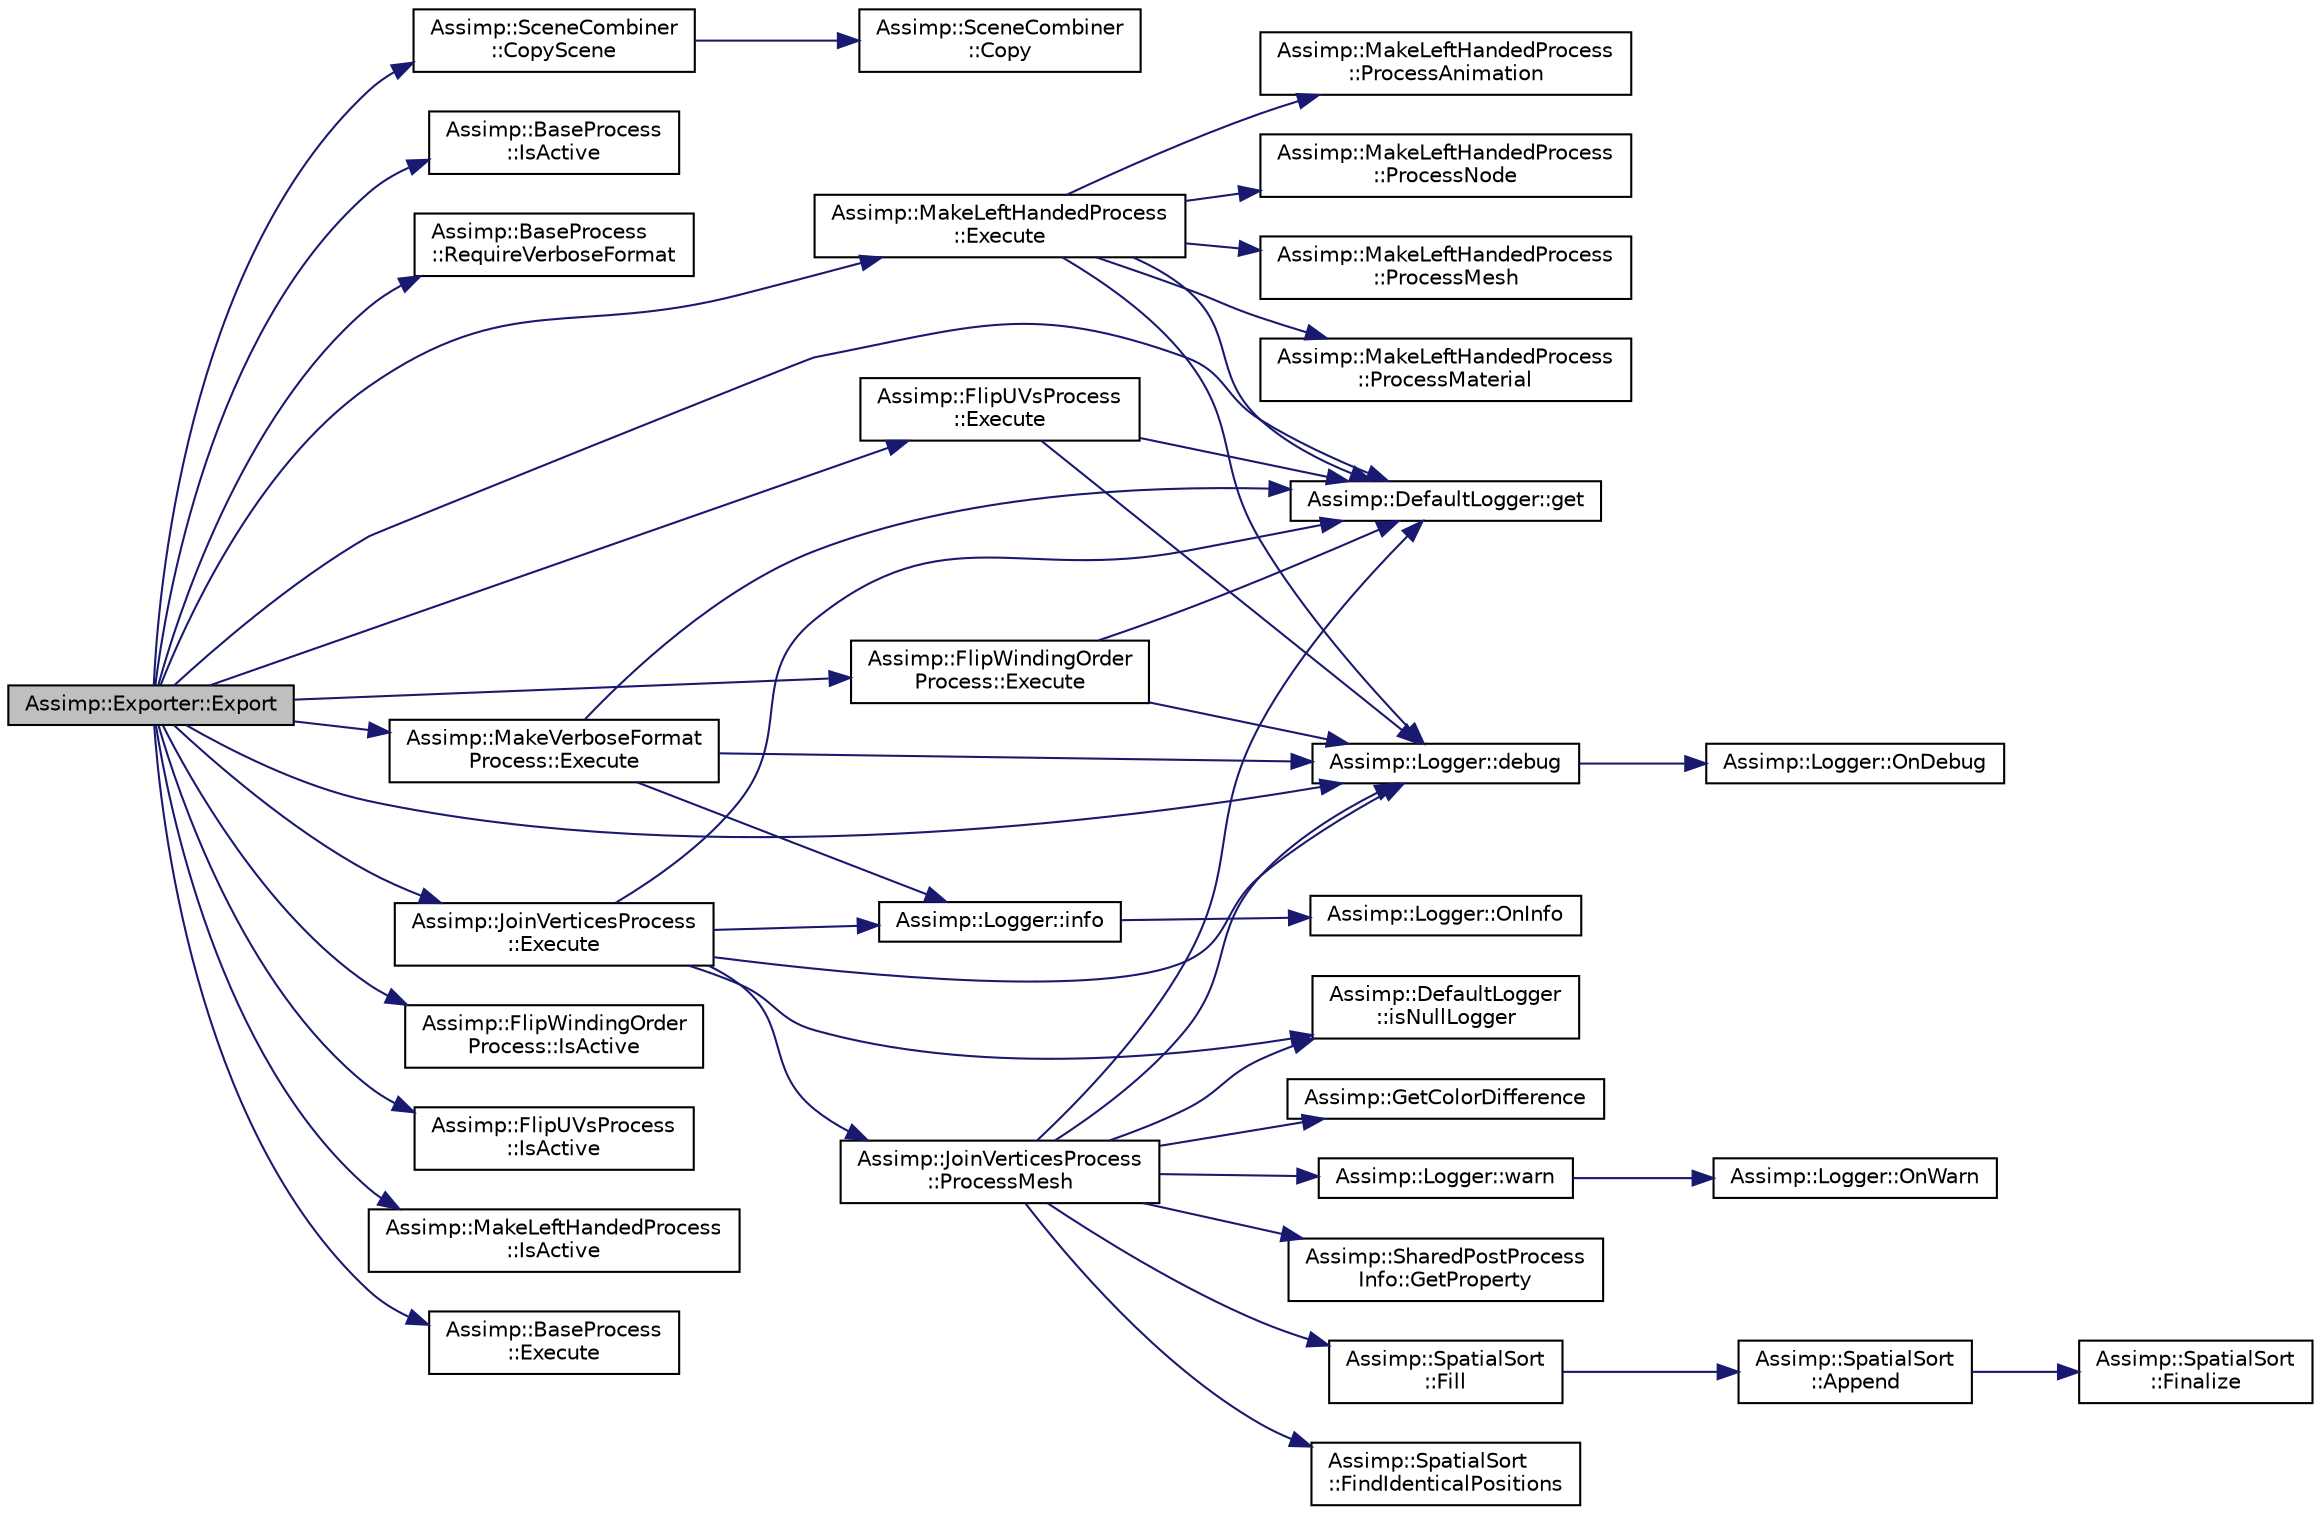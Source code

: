 digraph "Assimp::Exporter::Export"
{
  edge [fontname="Helvetica",fontsize="10",labelfontname="Helvetica",labelfontsize="10"];
  node [fontname="Helvetica",fontsize="10",shape=record];
  rankdir="LR";
  Node1 [label="Assimp::Exporter::Export",height=0.2,width=0.4,color="black", fillcolor="grey75", style="filled", fontcolor="black"];
  Node1 -> Node2 [color="midnightblue",fontsize="10",style="solid",fontname="Helvetica"];
  Node2 [label="Assimp::SceneCombiner\l::CopyScene",height=0.2,width=0.4,color="black", fillcolor="white", style="filled",URL="$class_assimp_1_1_scene_combiner.html#a5873036f6b7b81c57857af273ad71c97"];
  Node2 -> Node3 [color="midnightblue",fontsize="10",style="solid",fontname="Helvetica"];
  Node3 [label="Assimp::SceneCombiner\l::Copy",height=0.2,width=0.4,color="black", fillcolor="white", style="filled",URL="$class_assimp_1_1_scene_combiner.html#ad78bbac399a4faf44dad90cc81c23312"];
  Node1 -> Node4 [color="midnightblue",fontsize="10",style="solid",fontname="Helvetica"];
  Node4 [label="Assimp::BaseProcess\l::IsActive",height=0.2,width=0.4,color="black", fillcolor="white", style="filled",URL="$class_assimp_1_1_base_process.html#ae707ad643e9c45c265f4c03f4c50a219"];
  Node1 -> Node5 [color="midnightblue",fontsize="10",style="solid",fontname="Helvetica"];
  Node5 [label="Assimp::BaseProcess\l::RequireVerboseFormat",height=0.2,width=0.4,color="black", fillcolor="white", style="filled",URL="$class_assimp_1_1_base_process.html#afcce32464650fbb7d51c3881a0139046"];
  Node1 -> Node6 [color="midnightblue",fontsize="10",style="solid",fontname="Helvetica"];
  Node6 [label="Assimp::DefaultLogger::get",height=0.2,width=0.4,color="black", fillcolor="white", style="filled",URL="$class_assimp_1_1_default_logger.html#a093cac26b06553ac774f84769cb0d691",tooltip="Getter for singleton instance. "];
  Node1 -> Node7 [color="midnightblue",fontsize="10",style="solid",fontname="Helvetica"];
  Node7 [label="Assimp::Logger::debug",height=0.2,width=0.4,color="black", fillcolor="white", style="filled",URL="$class_assimp_1_1_logger.html#a3b10454ab4c0949f251062376d9c4161",tooltip="Writes a debug message. "];
  Node7 -> Node8 [color="midnightblue",fontsize="10",style="solid",fontname="Helvetica"];
  Node8 [label="Assimp::Logger::OnDebug",height=0.2,width=0.4,color="black", fillcolor="white", style="filled",URL="$class_assimp_1_1_logger.html#aded6996d20f14204877097b88bd5eac6",tooltip="Called as a request to write a specific debug message. "];
  Node1 -> Node9 [color="midnightblue",fontsize="10",style="solid",fontname="Helvetica"];
  Node9 [label="Assimp::MakeVerboseFormat\lProcess::Execute",height=0.2,width=0.4,color="black", fillcolor="white", style="filled",URL="$class_assimp_1_1_make_verbose_format_process.html#a62d77fc949165c31184d4aa15673beb3"];
  Node9 -> Node6 [color="midnightblue",fontsize="10",style="solid",fontname="Helvetica"];
  Node9 -> Node7 [color="midnightblue",fontsize="10",style="solid",fontname="Helvetica"];
  Node9 -> Node10 [color="midnightblue",fontsize="10",style="solid",fontname="Helvetica"];
  Node10 [label="Assimp::Logger::info",height=0.2,width=0.4,color="black", fillcolor="white", style="filled",URL="$class_assimp_1_1_logger.html#a12b8a125083c47ac0bb6056f00761e52",tooltip="Writes a info message. "];
  Node10 -> Node11 [color="midnightblue",fontsize="10",style="solid",fontname="Helvetica"];
  Node11 [label="Assimp::Logger::OnInfo",height=0.2,width=0.4,color="black", fillcolor="white", style="filled",URL="$class_assimp_1_1_logger.html#aba81c4562ff8db83f06c6b62f2eb7983",tooltip="Called as a request to write a specific info message. "];
  Node1 -> Node12 [color="midnightblue",fontsize="10",style="solid",fontname="Helvetica"];
  Node12 [label="Assimp::FlipWindingOrder\lProcess::IsActive",height=0.2,width=0.4,color="black", fillcolor="white", style="filled",URL="$class_assimp_1_1_flip_winding_order_process.html#a9d752954dbc5e0b94f350076066e0e35"];
  Node1 -> Node13 [color="midnightblue",fontsize="10",style="solid",fontname="Helvetica"];
  Node13 [label="Assimp::FlipWindingOrder\lProcess::Execute",height=0.2,width=0.4,color="black", fillcolor="white", style="filled",URL="$class_assimp_1_1_flip_winding_order_process.html#a4cd6e491c08114a66aec526e0c127ac6"];
  Node13 -> Node6 [color="midnightblue",fontsize="10",style="solid",fontname="Helvetica"];
  Node13 -> Node7 [color="midnightblue",fontsize="10",style="solid",fontname="Helvetica"];
  Node1 -> Node14 [color="midnightblue",fontsize="10",style="solid",fontname="Helvetica"];
  Node14 [label="Assimp::FlipUVsProcess\l::IsActive",height=0.2,width=0.4,color="black", fillcolor="white", style="filled",URL="$class_assimp_1_1_flip_u_vs_process.html#a3e39b132d59833cdceb1dacfb5dacd8a"];
  Node1 -> Node15 [color="midnightblue",fontsize="10",style="solid",fontname="Helvetica"];
  Node15 [label="Assimp::FlipUVsProcess\l::Execute",height=0.2,width=0.4,color="black", fillcolor="white", style="filled",URL="$class_assimp_1_1_flip_u_vs_process.html#a4ce58623df9d1c96eafccb2b2d7aed0f"];
  Node15 -> Node6 [color="midnightblue",fontsize="10",style="solid",fontname="Helvetica"];
  Node15 -> Node7 [color="midnightblue",fontsize="10",style="solid",fontname="Helvetica"];
  Node1 -> Node16 [color="midnightblue",fontsize="10",style="solid",fontname="Helvetica"];
  Node16 [label="Assimp::MakeLeftHandedProcess\l::IsActive",height=0.2,width=0.4,color="black", fillcolor="white", style="filled",URL="$class_assimp_1_1_make_left_handed_process.html#a494e6bf525fbeaa4e39b05331288cac0"];
  Node1 -> Node17 [color="midnightblue",fontsize="10",style="solid",fontname="Helvetica"];
  Node17 [label="Assimp::MakeLeftHandedProcess\l::Execute",height=0.2,width=0.4,color="black", fillcolor="white", style="filled",URL="$class_assimp_1_1_make_left_handed_process.html#a65d1b32efd0056e668c2bf3763fa48d2"];
  Node17 -> Node6 [color="midnightblue",fontsize="10",style="solid",fontname="Helvetica"];
  Node17 -> Node7 [color="midnightblue",fontsize="10",style="solid",fontname="Helvetica"];
  Node17 -> Node18 [color="midnightblue",fontsize="10",style="solid",fontname="Helvetica"];
  Node18 [label="Assimp::MakeLeftHandedProcess\l::ProcessNode",height=0.2,width=0.4,color="black", fillcolor="white", style="filled",URL="$class_assimp_1_1_make_left_handed_process.html#a48e8217838d26ecbfd3b65dbf59639db"];
  Node17 -> Node19 [color="midnightblue",fontsize="10",style="solid",fontname="Helvetica"];
  Node19 [label="Assimp::MakeLeftHandedProcess\l::ProcessMesh",height=0.2,width=0.4,color="black", fillcolor="white", style="filled",URL="$class_assimp_1_1_make_left_handed_process.html#a8f9b759b8fdd4e31b129d22f40fd8354"];
  Node17 -> Node20 [color="midnightblue",fontsize="10",style="solid",fontname="Helvetica"];
  Node20 [label="Assimp::MakeLeftHandedProcess\l::ProcessMaterial",height=0.2,width=0.4,color="black", fillcolor="white", style="filled",URL="$class_assimp_1_1_make_left_handed_process.html#a9f252439454d2108908172ae9838d274"];
  Node17 -> Node21 [color="midnightblue",fontsize="10",style="solid",fontname="Helvetica"];
  Node21 [label="Assimp::MakeLeftHandedProcess\l::ProcessAnimation",height=0.2,width=0.4,color="black", fillcolor="white", style="filled",URL="$class_assimp_1_1_make_left_handed_process.html#a2867082b8689b3aa3869dab31223b8f9"];
  Node1 -> Node22 [color="midnightblue",fontsize="10",style="solid",fontname="Helvetica"];
  Node22 [label="Assimp::BaseProcess\l::Execute",height=0.2,width=0.4,color="black", fillcolor="white", style="filled",URL="$class_assimp_1_1_base_process.html#ac2ec8dbb815e84a7af573fb3174279e7"];
  Node1 -> Node23 [color="midnightblue",fontsize="10",style="solid",fontname="Helvetica"];
  Node23 [label="Assimp::JoinVerticesProcess\l::Execute",height=0.2,width=0.4,color="black", fillcolor="white", style="filled",URL="$class_assimp_1_1_join_vertices_process.html#a8930ce25e09083b42e34c6e0d87b7453"];
  Node23 -> Node6 [color="midnightblue",fontsize="10",style="solid",fontname="Helvetica"];
  Node23 -> Node7 [color="midnightblue",fontsize="10",style="solid",fontname="Helvetica"];
  Node23 -> Node24 [color="midnightblue",fontsize="10",style="solid",fontname="Helvetica"];
  Node24 [label="Assimp::DefaultLogger\l::isNullLogger",height=0.2,width=0.4,color="black", fillcolor="white", style="filled",URL="$class_assimp_1_1_default_logger.html#a55ea67b3770c321fa0bda541763495a8",tooltip="Return whether a #NullLogger is currently active. "];
  Node23 -> Node25 [color="midnightblue",fontsize="10",style="solid",fontname="Helvetica"];
  Node25 [label="Assimp::JoinVerticesProcess\l::ProcessMesh",height=0.2,width=0.4,color="black", fillcolor="white", style="filled",URL="$class_assimp_1_1_join_vertices_process.html#ab900e951f4144ee6754c9176cb3ba36e"];
  Node25 -> Node26 [color="midnightblue",fontsize="10",style="solid",fontname="Helvetica"];
  Node26 [label="Assimp::SharedPostProcess\lInfo::GetProperty",height=0.2,width=0.4,color="black", fillcolor="white", style="filled",URL="$class_assimp_1_1_shared_post_process_info.html#a94ff656ee1eb86ef103f79e5ffc256fa",tooltip="Get a heap property. "];
  Node25 -> Node27 [color="midnightblue",fontsize="10",style="solid",fontname="Helvetica"];
  Node27 [label="Assimp::SpatialSort\l::Fill",height=0.2,width=0.4,color="black", fillcolor="white", style="filled",URL="$class_assimp_1_1_spatial_sort.html#a9818ff67761742c6492173e61035ad37"];
  Node27 -> Node28 [color="midnightblue",fontsize="10",style="solid",fontname="Helvetica"];
  Node28 [label="Assimp::SpatialSort\l::Append",height=0.2,width=0.4,color="black", fillcolor="white", style="filled",URL="$class_assimp_1_1_spatial_sort.html#acc7813f0ab385e7744890b92f12c8fd8"];
  Node28 -> Node29 [color="midnightblue",fontsize="10",style="solid",fontname="Helvetica"];
  Node29 [label="Assimp::SpatialSort\l::Finalize",height=0.2,width=0.4,color="black", fillcolor="white", style="filled",URL="$class_assimp_1_1_spatial_sort.html#a28ddec1cbbce9f157dd1457f5f7f07d4"];
  Node25 -> Node30 [color="midnightblue",fontsize="10",style="solid",fontname="Helvetica"];
  Node30 [label="Assimp::SpatialSort\l::FindIdenticalPositions",height=0.2,width=0.4,color="black", fillcolor="white", style="filled",URL="$class_assimp_1_1_spatial_sort.html#a7ea3522c3964aa1640fb321fc5b8b449"];
  Node25 -> Node31 [color="midnightblue",fontsize="10",style="solid",fontname="Helvetica"];
  Node31 [label="Assimp::GetColorDifference",height=0.2,width=0.4,color="black", fillcolor="white", style="filled",URL="$namespace_assimp.html#a19ad49cb7574ea17c7bc1e9376cac0fa"];
  Node25 -> Node24 [color="midnightblue",fontsize="10",style="solid",fontname="Helvetica"];
  Node25 -> Node6 [color="midnightblue",fontsize="10",style="solid",fontname="Helvetica"];
  Node25 -> Node7 [color="midnightblue",fontsize="10",style="solid",fontname="Helvetica"];
  Node25 -> Node32 [color="midnightblue",fontsize="10",style="solid",fontname="Helvetica"];
  Node32 [label="Assimp::Logger::warn",height=0.2,width=0.4,color="black", fillcolor="white", style="filled",URL="$class_assimp_1_1_logger.html#a32bc5ee4b23df13551b83b925907f1b1",tooltip="Writes a warning message. "];
  Node32 -> Node33 [color="midnightblue",fontsize="10",style="solid",fontname="Helvetica"];
  Node33 [label="Assimp::Logger::OnWarn",height=0.2,width=0.4,color="black", fillcolor="white", style="filled",URL="$class_assimp_1_1_logger.html#ab8066978dd37992f711d75d49cf4607b",tooltip="Called as a request to write a specific warn message. "];
  Node23 -> Node10 [color="midnightblue",fontsize="10",style="solid",fontname="Helvetica"];
}
